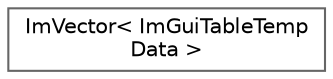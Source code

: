 digraph "Graphical Class Hierarchy"
{
 // LATEX_PDF_SIZE
  bgcolor="transparent";
  edge [fontname=Helvetica,fontsize=10,labelfontname=Helvetica,labelfontsize=10];
  node [fontname=Helvetica,fontsize=10,shape=box,height=0.2,width=0.4];
  rankdir="LR";
  Node0 [id="Node000000",label="ImVector\< ImGuiTableTemp\lData \>",height=0.2,width=0.4,color="grey40", fillcolor="white", style="filled",URL="$structImVector.html",tooltip=" "];
}
